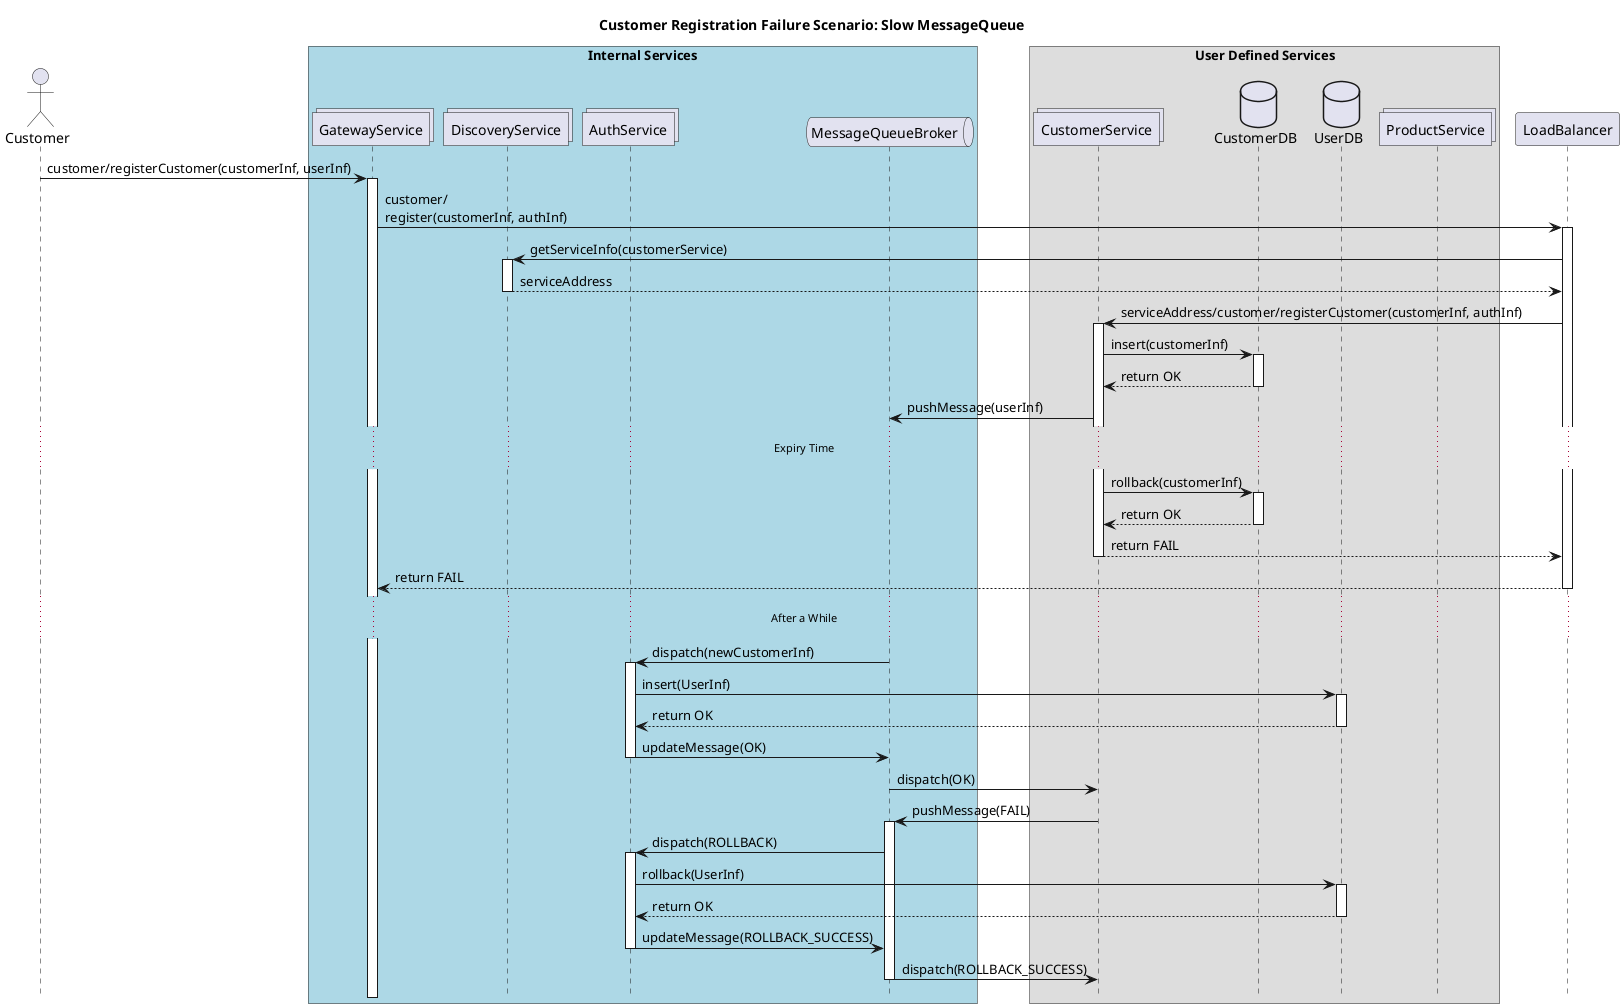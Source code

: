 @startuml CustomerRegistrationFailureScenarioSlowMessageQueue
!pragma teoz true

hide footbox
actor Customer

title "Customer Registration Failure Scenario: Slow MessageQueue"

box "Internal Services" #LightBlue
collections GatewayService
collections DiscoveryService
collections AuthService
queue MessageQueueBroker
end box

box "User Defined Services"
collections CustomerService
database CustomerDB
database UserDB
collections ProductService
end box

Customer -> GatewayService ++ : customer/registerCustomer(customerInf, userInf)
GatewayService -> LoadBalancer ++ : customer/\nregister(customerInf, authInf)
LoadBalancer -> DiscoveryService ++ : getServiceInfo(customerService)
return serviceAddress 
LoadBalancer -> CustomerService ++ : serviceAddress/customer/registerCustomer(customerInf, authInf)
CustomerService -> CustomerDB ++: insert(customerInf)
return return OK 
CustomerService -> MessageQueueBroker : pushMessage(userInf)
...Expiry Time...
CustomerService -> CustomerDB ++: rollback(customerInf)
return return OK 
return return FAIL 
return return FAIL 
...After a While...
MessageQueueBroker -> AuthService ++ : dispatch(newCustomerInf)
AuthService -> UserDB ++ : insert(UserInf)
return return OK 
AuthService -> MessageQueueBroker -- : updateMessage(OK)
MessageQueueBroker -> CustomerService -- : dispatch(OK)
CustomerService -> MessageQueueBroker ++ : pushMessage(FAIL)
MessageQueueBroker -> AuthService ++ : dispatch(ROLLBACK)
AuthService -> UserDB ++ : rollback(UserInf)
return return OK 
AuthService -> MessageQueueBroker -- : updateMessage(ROLLBACK_SUCCESS) 
MessageQueueBroker -> CustomerService -- : dispatch(ROLLBACK_SUCCESS)



@enduml